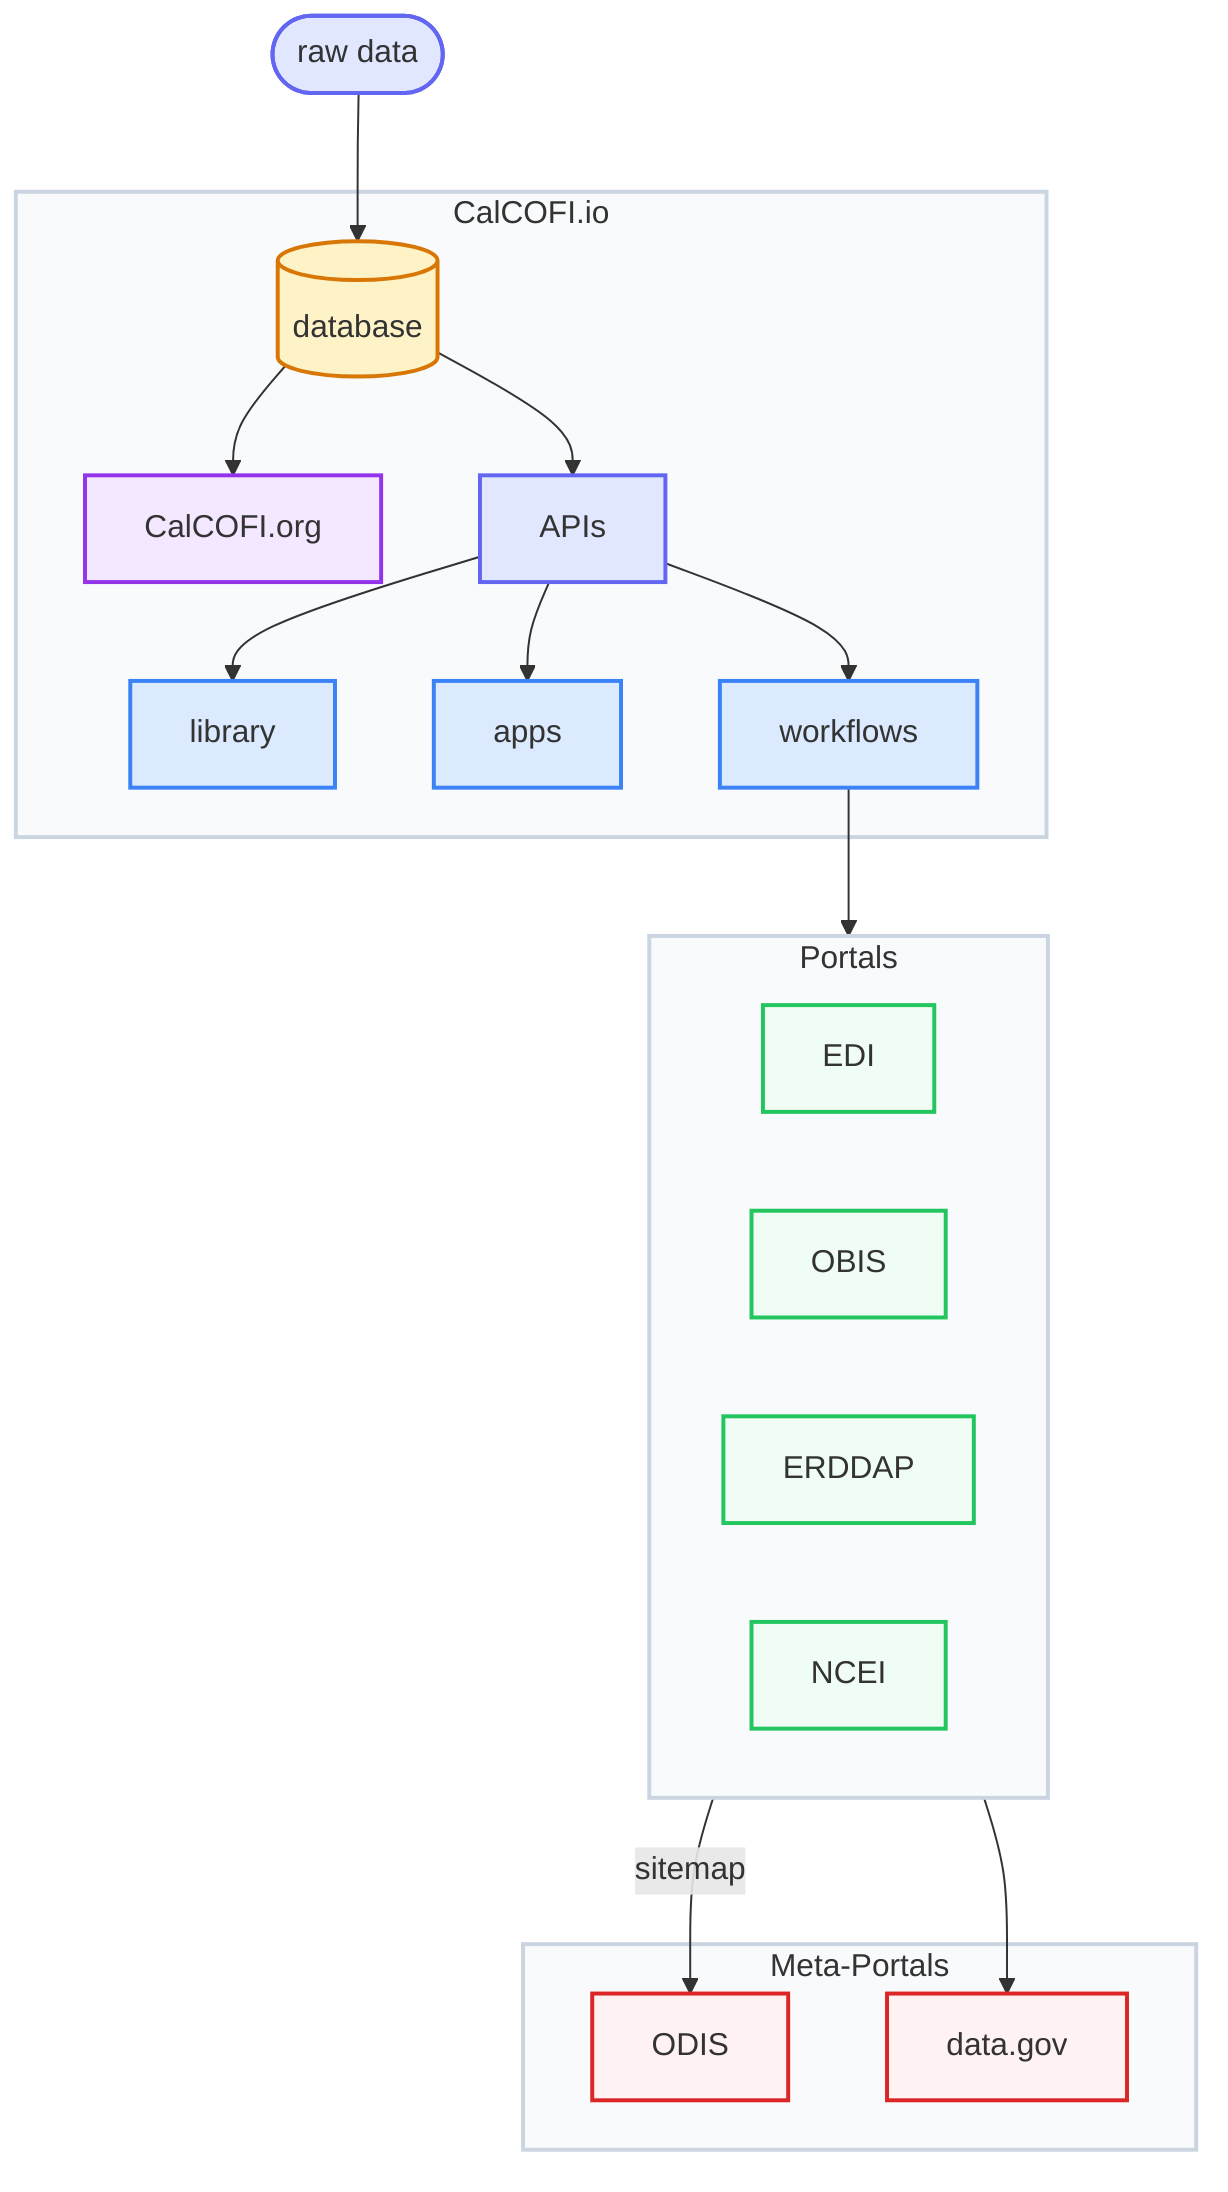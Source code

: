 graph TD
  %% nodes with styles
  raw([raw data]):::source

  subgraph calcofi[CalCOFI.io]
    db[(database)]:::database
    web[CalCOFI.org]:::website
    api[APIs]:::api
    lib[library]:::code
    app[apps]:::code
    flow[workflows]:::code
  end

  subgraph portals[Portals]
    edi[EDI]:::portal
    obis[OBIS]:::portal
    erddap[ERDDAP]:::portal
    ncei[NCEI]:::portal
  end

  subgraph meta[Meta-Portals]
    odis[ODIS]:::metaportal
    datagov[data.gov]:::metaportal
  end

  %% edges
  raw --> db
  db  --> api
  db  --> web
  api --> lib
  api --> app
  api --> flow
  flow  --> portals
  portals -->|sitemap| odis
  portals --> datagov

  %% Custom styles
  classDef source     fill:#E0E7FF,stroke:#6366F1,stroke-width:2px
  classDef database   fill:#FEF3C7,stroke:#D97706,stroke-width:2px
  classDef website    fill:#F3E8FF,stroke:#9333EA,stroke-width:2px
  classDef api        fill:#E0E7FF,stroke:#6366F1,stroke-width:2px
  classDef code       fill:#DBEAFE,stroke:#3B82F6,stroke-width:2px
  classDef portal     fill:#F0FDF4,stroke:#22C55E,stroke-width:2px
  classDef metaportal fill:#FEF2F2,stroke:#DC2626,stroke-width:2px

  %% Style subgraphs
  style calcofi fill:#F8FAFC,stroke:#CBD5E1,stroke-width:2px
  style portals fill:#F8FAFC,stroke:#CBD5E1,stroke-width:2px
  style meta fill:#F8FAFC,stroke:#CBD5E1,stroke-width:2px